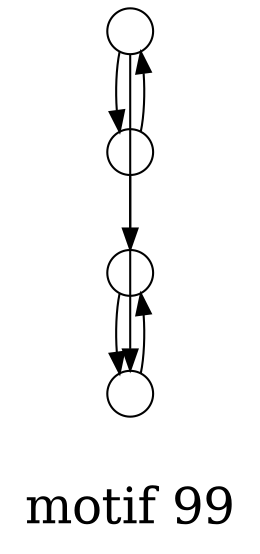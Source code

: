/*****
motif 99
*****/

digraph G {
  graph [splines=false overlap=false]
  node  [shape=ellipse, width=0.3, height=0.3, label=""]
  0 ;
  1 ;
  2 ;
  3 ;
  0 -> 1;
  0 -> 2;
  1 -> 0;
  1 -> 3;
  2 -> 3;
  3 -> 2;
  label = "\nmotif 99\n";  fontsize=24;
}
